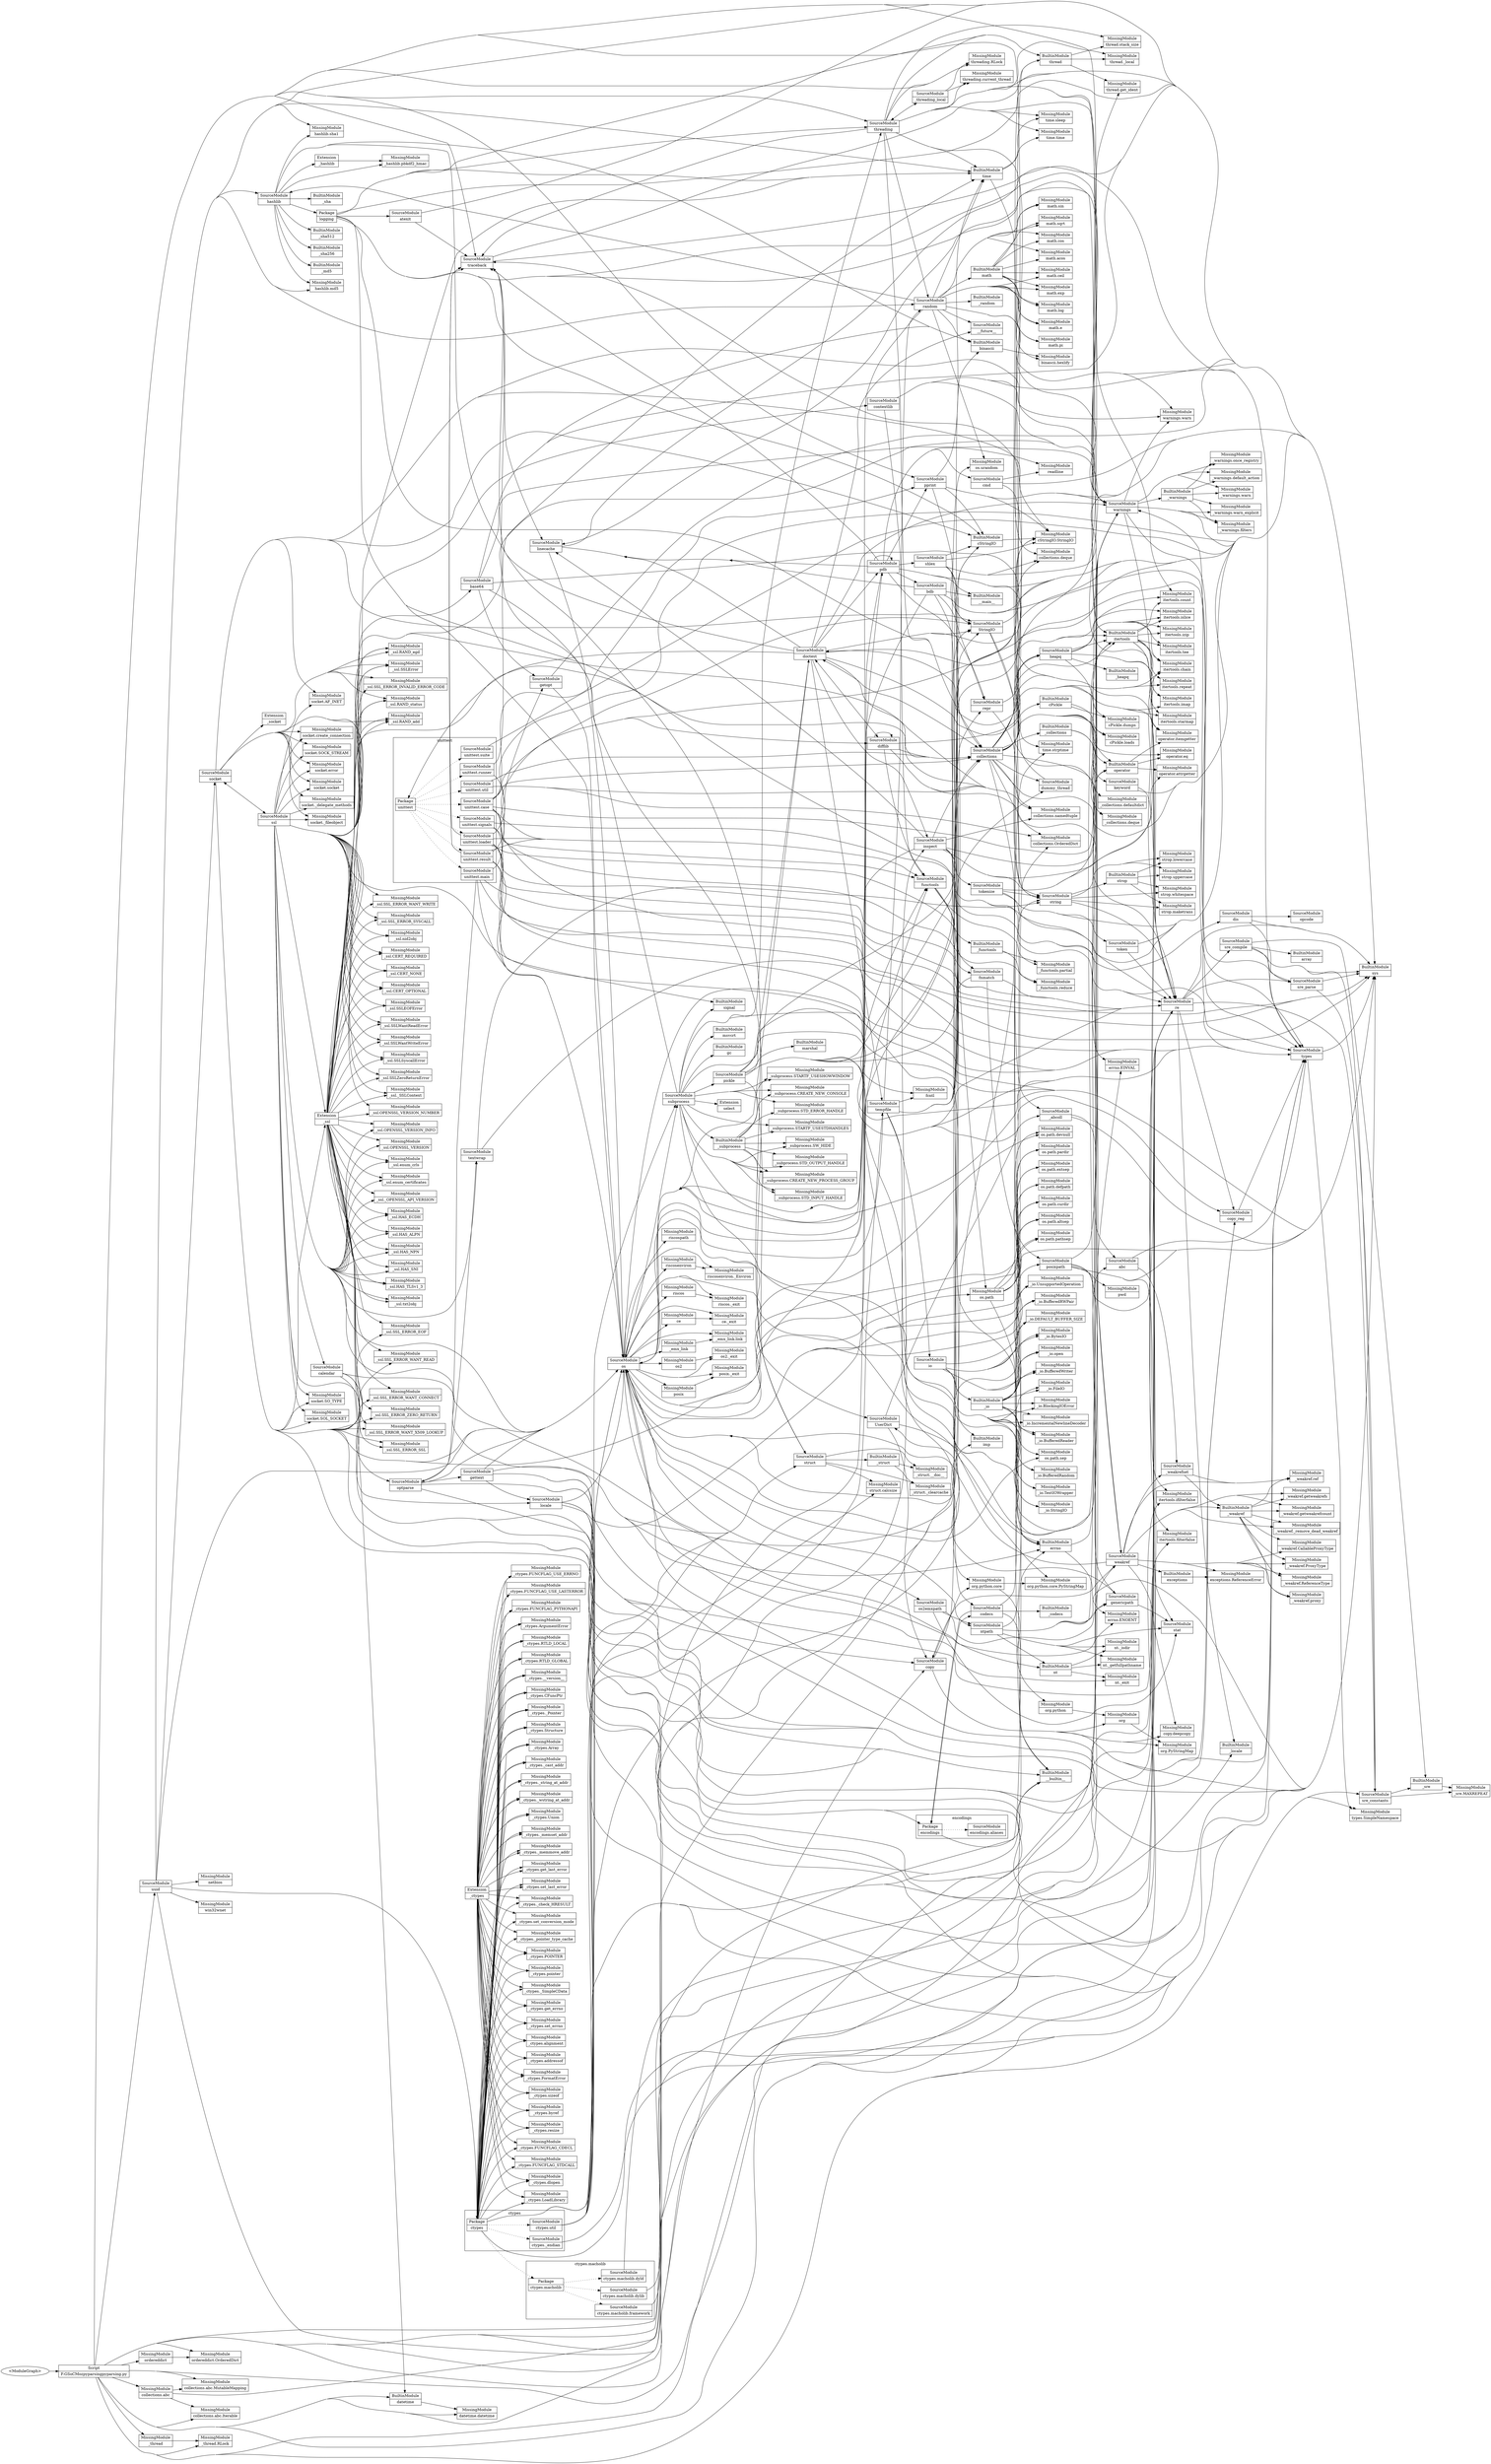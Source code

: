 digraph G {
	rankdir="LR";
	concentrate="true";
	"<ModuleGraph>" [label="<ModuleGraph>"];
	"F:\GSoC\Moz\pyparsing\pyparsing.py" [shape="record",label="<f0> Script| <f1> F:\GSoC\Moz\pyparsing\pyparsing.py"];
	"uuid" [shape="record",label="<f0> SourceModule| <f1> uuid"];
	"hashlib.sha1" [shape="record",label="<f0> MissingModule| <f1> hashlib.sha1"];
	"hashlib.md5" [shape="record",label="<f0> MissingModule| <f1> hashlib.md5"];
	"hashlib" [shape="record",label="<f0> SourceModule| <f1> hashlib"];
	"struct" [shape="record",label="<f0> SourceModule| <f1> struct"];
	"struct.calcsize" [shape="record",label="<f0> MissingModule| <f1> struct.calcsize"];
	"_struct.__doc__" [shape="record",label="<f0> MissingModule| <f1> _struct.__doc__"];
	"_struct._clearcache" [shape="record",label="<f0> MissingModule| <f1> _struct._clearcache"];
	"_struct" [shape="record",label="<f0> BuiltinModule| <f1> _struct"];
	"binascii" [shape="record",label="<f0> BuiltinModule| <f1> binascii"];
	"binascii.hexlify" [shape="record",label="<f0> MissingModule| <f1> binascii.hexlify"];
	"_hashlib.pbkdf2_hmac" [shape="record",label="<f0> MissingModule| <f1> _hashlib.pbkdf2_hmac"];
	"logging" [shape="record",label="<f0> Package| <f1> logging"];
	"atexit" [shape="record",label="<f0> SourceModule| <f1> atexit"];
	"thread" [shape="record",label="<f0> BuiltinModule| <f1> thread"];
	"thread._local" [shape="record",label="<f0> MissingModule| <f1> thread._local"];
	"thread.stack_size" [shape="record",label="<f0> MissingModule| <f1> thread.stack_size"];
	"thread.get_ident" [shape="record",label="<f0> MissingModule| <f1> thread.get_ident"];
	"codecs" [shape="record",label="<f0> SourceModule| <f1> codecs"];
	"encodings" [shape="record",label="<f0> Package| <f1> encodings"];
	"encodings.aliases" [shape="record",label="<f0> SourceModule| <f1> encodings.aliases"];
	"_codecs" [shape="record",label="<f0> BuiltinModule| <f1> _codecs"];
	"cStringIO" [shape="record",label="<f0> BuiltinModule| <f1> cStringIO"];
	"cStringIO.StringIO" [shape="record",label="<f0> MissingModule| <f1> cStringIO.StringIO"];
	"_hashlib" [shape="record",label="<f0> Extension| <f1> _hashlib"];
	"_sha512" [shape="record",label="<f0> BuiltinModule| <f1> _sha512"];
	"_sha256" [shape="record",label="<f0> BuiltinModule| <f1> _sha256"];
	"_md5" [shape="record",label="<f0> BuiltinModule| <f1> _md5"];
	"_sha" [shape="record",label="<f0> BuiltinModule| <f1> _sha"];
	"time" [shape="record",label="<f0> BuiltinModule| <f1> time"];
	"time.strptime" [shape="record",label="<f0> MissingModule| <f1> time.strptime"];
	"time.time" [shape="record",label="<f0> MissingModule| <f1> time.time"];
	"time.sleep" [shape="record",label="<f0> MissingModule| <f1> time.sleep"];
	"random" [shape="record",label="<f0> SourceModule| <f1> random"];
	"_random" [shape="record",label="<f0> BuiltinModule| <f1> _random"];
	"os.urandom" [shape="record",label="<f0> MissingModule| <f1> os.urandom"];
	"math.sin" [shape="record",label="<f0> MissingModule| <f1> math.sin"];
	"math.sqrt" [shape="record",label="<f0> MissingModule| <f1> math.sqrt"];
	"math.cos" [shape="record",label="<f0> MissingModule| <f1> math.cos"];
	"math.acos" [shape="record",label="<f0> MissingModule| <f1> math.acos"];
	"math.ceil" [shape="record",label="<f0> MissingModule| <f1> math.ceil"];
	"math.exp" [shape="record",label="<f0> MissingModule| <f1> math.exp"];
	"math.log" [shape="record",label="<f0> MissingModule| <f1> math.log"];
	"math.e" [shape="record",label="<f0> MissingModule| <f1> math.e"];
	"math.pi" [shape="record",label="<f0> MissingModule| <f1> math.pi"];
	"math" [shape="record",label="<f0> BuiltinModule| <f1> math"];
	"warnings.warn" [shape="record",label="<f0> MissingModule| <f1> warnings.warn"];
	"__future__" [shape="record",label="<f0> SourceModule| <f1> __future__"];
	"ctypes.util" [shape="record",label="<f0> SourceModule| <f1> ctypes.util"];
	"errno" [shape="record",label="<f0> BuiltinModule| <f1> errno"];
	"errno.ENOENT" [shape="record",label="<f0> MissingModule| <f1> errno.ENOENT"];
	"errno.EINVAL" [shape="record",label="<f0> MissingModule| <f1> errno.EINVAL"];
	"tempfile" [shape="record",label="<f0> SourceModule| <f1> tempfile"];
	"dummy_thread" [shape="record",label="<f0> SourceModule| <f1> dummy_thread"];
	"fcntl" [shape="record",label="<f0> MissingModule| <f1> fcntl"];
	"StringIO" [shape="record",label="<f0> SourceModule| <f1> StringIO"];
	"io" [shape="record",label="<f0> SourceModule| <f1> io"];
	"_io.DEFAULT_BUFFER_SIZE" [shape="record",label="<f0> MissingModule| <f1> _io.DEFAULT_BUFFER_SIZE"];
	"_io.BytesIO" [shape="record",label="<f0> MissingModule| <f1> _io.BytesIO"];
	"_io.open" [shape="record",label="<f0> MissingModule| <f1> _io.open"];
	"_io.BufferedWriter" [shape="record",label="<f0> MissingModule| <f1> _io.BufferedWriter"];
	"_io.FileIO" [shape="record",label="<f0> MissingModule| <f1> _io.FileIO"];
	"_io.BlockingIOError" [shape="record",label="<f0> MissingModule| <f1> _io.BlockingIOError"];
	"_io.IncrementalNewlineDecoder" [shape="record",label="<f0> MissingModule| <f1> _io.IncrementalNewlineDecoder"];
	"_io.BufferedReader" [shape="record",label="<f0> MissingModule| <f1> _io.BufferedReader"];
	"_io.BufferedRandom" [shape="record",label="<f0> MissingModule| <f1> _io.BufferedRandom"];
	"_io.StringIO" [shape="record",label="<f0> MissingModule| <f1> _io.StringIO"];
	"_io.BufferedRWPair" [shape="record",label="<f0> MissingModule| <f1> _io.BufferedRWPair"];
	"_io.TextIOWrapper" [shape="record",label="<f0> MissingModule| <f1> _io.TextIOWrapper"];
	"_io.UnsupportedOperation" [shape="record",label="<f0> MissingModule| <f1> _io.UnsupportedOperation"];
	"abc" [shape="record",label="<f0> SourceModule| <f1> abc"];
	"_weakrefset" [shape="record",label="<f0> SourceModule| <f1> _weakrefset"];
	"_weakref.ref" [shape="record",label="<f0> MissingModule| <f1> _weakref.ref"];
	"_weakref" [shape="record",label="<f0> BuiltinModule| <f1> _weakref"];
	"_weakref.ReferenceType" [shape="record",label="<f0> MissingModule| <f1> _weakref.ReferenceType"];
	"_weakref.proxy" [shape="record",label="<f0> MissingModule| <f1> _weakref.proxy"];
	"_weakref.getweakrefs" [shape="record",label="<f0> MissingModule| <f1> _weakref.getweakrefs"];
	"_weakref.getweakrefcount" [shape="record",label="<f0> MissingModule| <f1> _weakref.getweakrefcount"];
	"_weakref._remove_dead_weakref" [shape="record",label="<f0> MissingModule| <f1> _weakref._remove_dead_weakref"];
	"_weakref.CallableProxyType" [shape="record",label="<f0> MissingModule| <f1> _weakref.CallableProxyType"];
	"_weakref.ProxyType" [shape="record",label="<f0> MissingModule| <f1> _weakref.ProxyType"];
	"_io" [shape="record",label="<f0> BuiltinModule| <f1> _io"];
	"ctypes.macholib.dyld" [shape="record",label="<f0> SourceModule| <f1> ctypes.macholib.dyld"];
	"ctypes.macholib" [shape="record",label="<f0> Package| <f1> ctypes.macholib"];
	"ctypes.macholib.dylib" [shape="record",label="<f0> SourceModule| <f1> ctypes.macholib.dylib"];
	"ctypes.macholib.framework" [shape="record",label="<f0> SourceModule| <f1> ctypes.macholib.framework"];
	"imp" [shape="record",label="<f0> BuiltinModule| <f1> imp"];
	"subprocess" [shape="record",label="<f0> SourceModule| <f1> subprocess"];
	"_subprocess.STD_OUTPUT_HANDLE" [shape="record",label="<f0> MissingModule| <f1> _subprocess.STD_OUTPUT_HANDLE"];
	"_subprocess.CREATE_NEW_PROCESS_GROUP" [shape="record",label="<f0> MissingModule| <f1> _subprocess.CREATE_NEW_PROCESS_GROUP"];
	"_subprocess.STD_INPUT_HANDLE" [shape="record",label="<f0> MissingModule| <f1> _subprocess.STD_INPUT_HANDLE"];
	"_subprocess.STARTF_USESHOWWINDOW" [shape="record",label="<f0> MissingModule| <f1> _subprocess.STARTF_USESHOWWINDOW"];
	"_subprocess.CREATE_NEW_CONSOLE" [shape="record",label="<f0> MissingModule| <f1> _subprocess.CREATE_NEW_CONSOLE"];
	"_subprocess.STD_ERROR_HANDLE" [shape="record",label="<f0> MissingModule| <f1> _subprocess.STD_ERROR_HANDLE"];
	"_subprocess.STARTF_USESTDHANDLES" [shape="record",label="<f0> MissingModule| <f1> _subprocess.STARTF_USESTDHANDLES"];
	"_subprocess.SW_HIDE" [shape="record",label="<f0> MissingModule| <f1> _subprocess.SW_HIDE"];
	"pickle" [shape="record",label="<f0> SourceModule| <f1> pickle"];
	"doctest" [shape="record",label="<f0> SourceModule| <f1> doctest"];
	"collections.namedtuple" [shape="record",label="<f0> MissingModule| <f1> collections.namedtuple"];
	"difflib" [shape="record",label="<f0> SourceModule| <f1> difflib"];
	"functools" [shape="record",label="<f0> SourceModule| <f1> functools"];
	"_functools.partial" [shape="record",label="<f0> MissingModule| <f1> _functools.partial"];
	"_functools.reduce" [shape="record",label="<f0> MissingModule| <f1> _functools.reduce"];
	"_functools" [shape="record",label="<f0> BuiltinModule| <f1> _functools"];
	"heapq" [shape="record",label="<f0> SourceModule| <f1> heapq"];
	"_heapq" [shape="record",label="<f0> BuiltinModule| <f1> _heapq"];
	"operator.itemgetter" [shape="record",label="<f0> MissingModule| <f1> operator.itemgetter"];
	"operator" [shape="record",label="<f0> BuiltinModule| <f1> operator"];
	"operator.attrgetter" [shape="record",label="<f0> MissingModule| <f1> operator.attrgetter"];
	"operator.eq" [shape="record",label="<f0> MissingModule| <f1> operator.eq"];
	"itertools.imap" [shape="record",label="<f0> MissingModule| <f1> itertools.imap"];
	"itertools.islice" [shape="record",label="<f0> MissingModule| <f1> itertools.islice"];
	"itertools.tee" [shape="record",label="<f0> MissingModule| <f1> itertools.tee"];
	"itertools.izip" [shape="record",label="<f0> MissingModule| <f1> itertools.izip"];
	"itertools.chain" [shape="record",label="<f0> MissingModule| <f1> itertools.chain"];
	"itertools.count" [shape="record",label="<f0> MissingModule| <f1> itertools.count"];
	"unittest" [shape="record",label="<f0> Package| <f1> unittest"];
	"unittest.signals" [shape="record",label="<f0> SourceModule| <f1> unittest.signals"];
	"unittest.main" [shape="record",label="<f0> SourceModule| <f1> unittest.main"];
	"optparse" [shape="record",label="<f0> SourceModule| <f1> optparse"];
	"gettext" [shape="record",label="<f0> SourceModule| <f1> gettext"];
	"locale" [shape="record",label="<f0> SourceModule| <f1> locale"];
	"_locale" [shape="record",label="<f0> BuiltinModule| <f1> _locale"];
	"textwrap" [shape="record",label="<f0> SourceModule| <f1> textwrap"];
	"getopt" [shape="record",label="<f0> SourceModule| <f1> getopt"];
	"unittest.runner" [shape="record",label="<f0> SourceModule| <f1> unittest.runner"];
	"unittest.loader" [shape="record",label="<f0> SourceModule| <f1> unittest.loader"];
	"fnmatch" [shape="record",label="<f0> SourceModule| <f1> fnmatch"];
	"posixpath" [shape="record",label="<f0> SourceModule| <f1> posixpath"];
	"pwd" [shape="record",label="<f0> MissingModule| <f1> pwd"];
	"genericpath" [shape="record",label="<f0> SourceModule| <f1> genericpath"];
	"stat" [shape="record",label="<f0> SourceModule| <f1> stat"];
	"unittest.suite" [shape="record",label="<f0> SourceModule| <f1> unittest.suite"];
	"unittest.case" [shape="record",label="<f0> SourceModule| <f1> unittest.case"];
	"unittest.result" [shape="record",label="<f0> SourceModule| <f1> unittest.result"];
	"unittest.util" [shape="record",label="<f0> SourceModule| <f1> unittest.util"];
	"linecache" [shape="record",label="<f0> SourceModule| <f1> linecache"];
	"org.python.core.PyStringMap" [shape="record",label="<f0> MissingModule| <f1> org.python.core.PyStringMap"];
	"org.python.core" [shape="record",label="<f0> MissingModule| <f1> org.python.core"];
	"org.python" [shape="record",label="<f0> MissingModule| <f1> org.python"];
	"org" [shape="record",label="<f0> MissingModule| <f1> org"];
	"org.PyStringMap" [shape="record",label="<f0> MissingModule| <f1> org.PyStringMap"];
	"marshal" [shape="record",label="<f0> BuiltinModule| <f1> marshal"];
	"copy_reg" [shape="record",label="<f0> SourceModule| <f1> copy_reg"];
	"select" [shape="record",label="<f0> Extension| <f1> select"];
	"_subprocess" [shape="record",label="<f0> BuiltinModule| <f1> _subprocess"];
	"msvcrt" [shape="record",label="<f0> BuiltinModule| <f1> msvcrt"];
	"signal" [shape="record",label="<f0> BuiltinModule| <f1> signal"];
	"gc" [shape="record",label="<f0> BuiltinModule| <f1> gc"];
	"netbios" [shape="record",label="<f0> MissingModule| <f1> netbios"];
	"win32wnet" [shape="record",label="<f0> MissingModule| <f1> win32wnet"];
	"ctypes" [shape="record",label="<f0> Package| <f1> ctypes"];
	"ctypes._endian" [shape="record",label="<f0> SourceModule| <f1> ctypes._endian"];
	"_ctypes._wstring_at_addr" [shape="record",label="<f0> MissingModule| <f1> _ctypes._wstring_at_addr"];
	"_ctypes._string_at_addr" [shape="record",label="<f0> MissingModule| <f1> _ctypes._string_at_addr"];
	"_ctypes._cast_addr" [shape="record",label="<f0> MissingModule| <f1> _ctypes._cast_addr"];
	"_ctypes._memset_addr" [shape="record",label="<f0> MissingModule| <f1> _ctypes._memset_addr"];
	"_ctypes._memmove_addr" [shape="record",label="<f0> MissingModule| <f1> _ctypes._memmove_addr"];
	"_ctypes.get_last_error" [shape="record",label="<f0> MissingModule| <f1> _ctypes.get_last_error"];
	"_ctypes.set_last_error" [shape="record",label="<f0> MissingModule| <f1> _ctypes.set_last_error"];
	"_ctypes._check_HRESULT" [shape="record",label="<f0> MissingModule| <f1> _ctypes._check_HRESULT"];
	"_ctypes.set_conversion_mode" [shape="record",label="<f0> MissingModule| <f1> _ctypes.set_conversion_mode"];
	"_ctypes._pointer_type_cache" [shape="record",label="<f0> MissingModule| <f1> _ctypes._pointer_type_cache"];
	"_ctypes.POINTER" [shape="record",label="<f0> MissingModule| <f1> _ctypes.POINTER"];
	"_ctypes.pointer" [shape="record",label="<f0> MissingModule| <f1> _ctypes.pointer"];
	"_ctypes._SimpleCData" [shape="record",label="<f0> MissingModule| <f1> _ctypes._SimpleCData"];
	"_ctypes.get_errno" [shape="record",label="<f0> MissingModule| <f1> _ctypes.get_errno"];
	"_ctypes.set_errno" [shape="record",label="<f0> MissingModule| <f1> _ctypes.set_errno"];
	"_ctypes.alignment" [shape="record",label="<f0> MissingModule| <f1> _ctypes.alignment"];
	"_ctypes.addressof" [shape="record",label="<f0> MissingModule| <f1> _ctypes.addressof"];
	"_ctypes.resize" [shape="record",label="<f0> MissingModule| <f1> _ctypes.resize"];
	"_ctypes.byref" [shape="record",label="<f0> MissingModule| <f1> _ctypes.byref"];
	"_ctypes.sizeof" [shape="record",label="<f0> MissingModule| <f1> _ctypes.sizeof"];
	"_ctypes.dlopen" [shape="record",label="<f0> MissingModule| <f1> _ctypes.dlopen"];
	"_ctypes.FUNCFLAG_STDCALL" [shape="record",label="<f0> MissingModule| <f1> _ctypes.FUNCFLAG_STDCALL"];
	"_ctypes.LoadLibrary" [shape="record",label="<f0> MissingModule| <f1> _ctypes.LoadLibrary"];
	"_ctypes.FUNCFLAG_USE_ERRNO" [shape="record",label="<f0> MissingModule| <f1> _ctypes.FUNCFLAG_USE_ERRNO"];
	"_ctypes.FUNCFLAG_USE_LASTERROR" [shape="record",label="<f0> MissingModule| <f1> _ctypes.FUNCFLAG_USE_LASTERROR"];
	"_ctypes.FUNCFLAG_PYTHONAPI" [shape="record",label="<f0> MissingModule| <f1> _ctypes.FUNCFLAG_PYTHONAPI"];
	"_ctypes.FUNCFLAG_CDECL" [shape="record",label="<f0> MissingModule| <f1> _ctypes.FUNCFLAG_CDECL"];
	"_ctypes.FormatError" [shape="record",label="<f0> MissingModule| <f1> _ctypes.FormatError"];
	"_ctypes.ArgumentError" [shape="record",label="<f0> MissingModule| <f1> _ctypes.ArgumentError"];
	"_ctypes.RTLD_LOCAL" [shape="record",label="<f0> MissingModule| <f1> _ctypes.RTLD_LOCAL"];
	"_ctypes.RTLD_GLOBAL" [shape="record",label="<f0> MissingModule| <f1> _ctypes.RTLD_GLOBAL"];
	"_ctypes.__version__" [shape="record",label="<f0> MissingModule| <f1> _ctypes.__version__"];
	"_ctypes.CFuncPtr" [shape="record",label="<f0> MissingModule| <f1> _ctypes.CFuncPtr"];
	"_ctypes._Pointer" [shape="record",label="<f0> MissingModule| <f1> _ctypes._Pointer"];
	"_ctypes.Structure" [shape="record",label="<f0> MissingModule| <f1> _ctypes.Structure"];
	"_ctypes.Array" [shape="record",label="<f0> MissingModule| <f1> _ctypes.Array"];
	"_ctypes.Union" [shape="record",label="<f0> MissingModule| <f1> _ctypes.Union"];
	"_ctypes" [shape="record",label="<f0> Extension| <f1> _ctypes"];
	"socket" [shape="record",label="<f0> SourceModule| <f1> socket"];
	"_ssl.RAND_egd" [shape="record",label="<f0> MissingModule| <f1> _ssl.RAND_egd"];
	"_ssl.SSL_ERROR_EOF" [shape="record",label="<f0> MissingModule| <f1> _ssl.SSL_ERROR_EOF"];
	"_ssl.SSL_ERROR_WANT_READ" [shape="record",label="<f0> MissingModule| <f1> _ssl.SSL_ERROR_WANT_READ"];
	"_ssl.SSL_ERROR_WANT_CONNECT" [shape="record",label="<f0> MissingModule| <f1> _ssl.SSL_ERROR_WANT_CONNECT"];
	"_ssl.SSL_ERROR_ZERO_RETURN" [shape="record",label="<f0> MissingModule| <f1> _ssl.SSL_ERROR_ZERO_RETURN"];
	"_ssl.SSL_ERROR_WANT_X509_LOOKUP" [shape="record",label="<f0> MissingModule| <f1> _ssl.SSL_ERROR_WANT_X509_LOOKUP"];
	"_ssl.SSL_ERROR_SSL" [shape="record",label="<f0> MissingModule| <f1> _ssl.SSL_ERROR_SSL"];
	"_ssl.RAND_status" [shape="record",label="<f0> MissingModule| <f1> _ssl.RAND_status"];
	"_ssl.SSL_ERROR_INVALID_ERROR_CODE" [shape="record",label="<f0> MissingModule| <f1> _ssl.SSL_ERROR_INVALID_ERROR_CODE"];
	"_ssl.SSL_ERROR_WANT_WRITE" [shape="record",label="<f0> MissingModule| <f1> _ssl.SSL_ERROR_WANT_WRITE"];
	"_ssl.RAND_add" [shape="record",label="<f0> MissingModule| <f1> _ssl.RAND_add"];
	"_ssl.SSL_ERROR_SYSCALL" [shape="record",label="<f0> MissingModule| <f1> _ssl.SSL_ERROR_SYSCALL"];
	"_ssl.SSLError" [shape="record",label="<f0> MissingModule| <f1> _ssl.SSLError"];
	"ssl" [shape="record",label="<f0> SourceModule| <f1> ssl"];
	"calendar" [shape="record",label="<f0> SourceModule| <f1> calendar"];
	"base64" [shape="record",label="<f0> SourceModule| <f1> base64"];
	"_ssl.enum_crls" [shape="record",label="<f0> MissingModule| <f1> _ssl.enum_crls"];
	"_ssl.enum_certificates" [shape="record",label="<f0> MissingModule| <f1> _ssl.enum_certificates"];
	"_ssl._OPENSSL_API_VERSION" [shape="record",label="<f0> MissingModule| <f1> _ssl._OPENSSL_API_VERSION"];
	"_ssl.HAS_ECDH" [shape="record",label="<f0> MissingModule| <f1> _ssl.HAS_ECDH"];
	"_ssl.HAS_ALPN" [shape="record",label="<f0> MissingModule| <f1> _ssl.HAS_ALPN"];
	"_ssl.HAS_NPN" [shape="record",label="<f0> MissingModule| <f1> _ssl.HAS_NPN"];
	"_ssl.HAS_SNI" [shape="record",label="<f0> MissingModule| <f1> _ssl.HAS_SNI"];
	"_ssl.HAS_TLSv1_3" [shape="record",label="<f0> MissingModule| <f1> _ssl.HAS_TLSv1_3"];
	"_ssl.txt2obj" [shape="record",label="<f0> MissingModule| <f1> _ssl.txt2obj"];
	"_ssl.nid2obj" [shape="record",label="<f0> MissingModule| <f1> _ssl.nid2obj"];
	"_ssl.CERT_REQUIRED" [shape="record",label="<f0> MissingModule| <f1> _ssl.CERT_REQUIRED"];
	"_ssl.CERT_NONE" [shape="record",label="<f0> MissingModule| <f1> _ssl.CERT_NONE"];
	"_ssl.CERT_OPTIONAL" [shape="record",label="<f0> MissingModule| <f1> _ssl.CERT_OPTIONAL"];
	"_ssl.SSLEOFError" [shape="record",label="<f0> MissingModule| <f1> _ssl.SSLEOFError"];
	"_ssl.SSLWantReadError" [shape="record",label="<f0> MissingModule| <f1> _ssl.SSLWantReadError"];
	"_ssl.SSLWantWriteError" [shape="record",label="<f0> MissingModule| <f1> _ssl.SSLWantWriteError"];
	"_ssl.SSLSyscallError" [shape="record",label="<f0> MissingModule| <f1> _ssl.SSLSyscallError"];
	"_ssl.SSLZeroReturnError" [shape="record",label="<f0> MissingModule| <f1> _ssl.SSLZeroReturnError"];
	"_ssl._SSLContext" [shape="record",label="<f0> MissingModule| <f1> _ssl._SSLContext"];
	"_ssl.OPENSSL_VERSION_NUMBER" [shape="record",label="<f0> MissingModule| <f1> _ssl.OPENSSL_VERSION_NUMBER"];
	"_ssl.OPENSSL_VERSION_INFO" [shape="record",label="<f0> MissingModule| <f1> _ssl.OPENSSL_VERSION_INFO"];
	"_ssl.OPENSSL_VERSION" [shape="record",label="<f0> MissingModule| <f1> _ssl.OPENSSL_VERSION"];
	"contextlib" [shape="record",label="<f0> SourceModule| <f1> contextlib"];
	"socket.SO_TYPE" [shape="record",label="<f0> MissingModule| <f1> socket.SO_TYPE"];
	"socket.SOL_SOCKET" [shape="record",label="<f0> MissingModule| <f1> socket.SOL_SOCKET"];
	"socket.AF_INET" [shape="record",label="<f0> MissingModule| <f1> socket.AF_INET"];
	"socket.create_connection" [shape="record",label="<f0> MissingModule| <f1> socket.create_connection"];
	"socket.SOCK_STREAM" [shape="record",label="<f0> MissingModule| <f1> socket.SOCK_STREAM"];
	"socket.error" [shape="record",label="<f0> MissingModule| <f1> socket.error"];
	"socket.socket" [shape="record",label="<f0> MissingModule| <f1> socket.socket"];
	"socket._delegate_methods" [shape="record",label="<f0> MissingModule| <f1> socket._delegate_methods"];
	"socket._fileobject" [shape="record",label="<f0> MissingModule| <f1> socket._fileobject"];
	"_ssl" [shape="record",label="<f0> Extension| <f1> _ssl"];
	"_socket" [shape="record",label="<f0> Extension| <f1> _socket"];
	"os" [shape="record",label="<f0> SourceModule| <f1> os"];
	"riscosenviron._Environ" [shape="record",label="<f0> MissingModule| <f1> riscosenviron._Environ"];
	"riscosenviron" [shape="record",label="<f0> MissingModule| <f1> riscosenviron"];
	"UserDict" [shape="record",label="<f0> SourceModule| <f1> UserDict"];
	"_abcoll" [shape="record",label="<f0> SourceModule| <f1> _abcoll"];
	"os.path.extsep" [shape="record",label="<f0> MissingModule| <f1> os.path.extsep"];
	"os.path.defpath" [shape="record",label="<f0> MissingModule| <f1> os.path.defpath"];
	"os.path.curdir" [shape="record",label="<f0> MissingModule| <f1> os.path.curdir"];
	"os.path.altsep" [shape="record",label="<f0> MissingModule| <f1> os.path.altsep"];
	"os.path.pathsep" [shape="record",label="<f0> MissingModule| <f1> os.path.pathsep"];
	"os.path.sep" [shape="record",label="<f0> MissingModule| <f1> os.path.sep"];
	"os.path.devnull" [shape="record",label="<f0> MissingModule| <f1> os.path.devnull"];
	"os.path.pardir" [shape="record",label="<f0> MissingModule| <f1> os.path.pardir"];
	"os.path" [shape="record",label="<f0> MissingModule| <f1> os.path"];
	"riscospath" [shape="record",label="<f0> MissingModule| <f1> riscospath"];
	"riscos._exit" [shape="record",label="<f0> MissingModule| <f1> riscos._exit"];
	"riscos" [shape="record",label="<f0> MissingModule| <f1> riscos"];
	"ce._exit" [shape="record",label="<f0> MissingModule| <f1> ce._exit"];
	"ce" [shape="record",label="<f0> MissingModule| <f1> ce"];
	"_emx_link.link" [shape="record",label="<f0> MissingModule| <f1> _emx_link.link"];
	"_emx_link" [shape="record",label="<f0> MissingModule| <f1> _emx_link"];
	"os2emxpath" [shape="record",label="<f0> SourceModule| <f1> os2emxpath"];
	"os2._exit" [shape="record",label="<f0> MissingModule| <f1> os2._exit"];
	"os2" [shape="record",label="<f0> MissingModule| <f1> os2"];
	"ntpath" [shape="record",label="<f0> SourceModule| <f1> ntpath"];
	"nt._isdir" [shape="record",label="<f0> MissingModule| <f1> nt._isdir"];
	"nt._getfullpathname" [shape="record",label="<f0> MissingModule| <f1> nt._getfullpathname"];
	"nt._exit" [shape="record",label="<f0> MissingModule| <f1> nt._exit"];
	"nt" [shape="record",label="<f0> BuiltinModule| <f1> nt"];
	"posix._exit" [shape="record",label="<f0> MissingModule| <f1> posix._exit"];
	"posix" [shape="record",label="<f0> MissingModule| <f1> posix"];
	"pdb" [shape="record",label="<f0> SourceModule| <f1> pdb"];
	"__main__" [shape="record",label="<f0> BuiltinModule| <f1> __main__"];
	"shlex" [shape="record",label="<f0> SourceModule| <f1> shlex"];
	"collections.deque" [shape="record",label="<f0> MissingModule| <f1> collections.deque"];
	"readline" [shape="record",label="<f0> MissingModule| <f1> readline"];
	"repr" [shape="record",label="<f0> SourceModule| <f1> repr"];
	"bdb" [shape="record",label="<f0> SourceModule| <f1> bdb"];
	"cmd" [shape="record",label="<f0> SourceModule| <f1> cmd"];
	"inspect" [shape="record",label="<f0> SourceModule| <f1> inspect"];
	"tokenize" [shape="record",label="<f0> SourceModule| <f1> tokenize"];
	"token" [shape="record",label="<f0> SourceModule| <f1> token"];
	"dis" [shape="record",label="<f0> SourceModule| <f1> dis"];
	"opcode" [shape="record",label="<f0> SourceModule| <f1> opcode"];
	"__builtin__" [shape="record",label="<f0> BuiltinModule| <f1> __builtin__"];
	"types.SimpleNamespace" [shape="record",label="<f0> MissingModule| <f1> types.SimpleNamespace"];
	"ordereddict.OrderedDict" [shape="record",label="<f0> MissingModule| <f1> ordereddict.OrderedDict"];
	"ordereddict" [shape="record",label="<f0> MissingModule| <f1> ordereddict"];
	"collections.OrderedDict" [shape="record",label="<f0> MissingModule| <f1> collections.OrderedDict"];
	"collections.abc.MutableMapping" [shape="record",label="<f0> MissingModule| <f1> collections.abc.MutableMapping"];
	"collections.abc.Iterable" [shape="record",label="<f0> MissingModule| <f1> collections.abc.Iterable"];
	"collections.abc" [shape="record",label="<f0> MissingModule| <f1> collections.abc"];
	"threading.RLock" [shape="record",label="<f0> MissingModule| <f1> threading.RLock"];
	"threading" [shape="record",label="<f0> SourceModule| <f1> threading"];
	"_threading_local" [shape="record",label="<f0> SourceModule| <f1> _threading_local"];
	"threading.current_thread" [shape="record",label="<f0> MissingModule| <f1> threading.current_thread"];
	"_thread.RLock" [shape="record",label="<f0> MissingModule| <f1> _thread.RLock"];
	"_thread" [shape="record",label="<f0> MissingModule| <f1> _thread"];
	"itertools.ifilterfalse" [shape="record",label="<f0> MissingModule| <f1> itertools.ifilterfalse"];
	"itertools.filterfalse" [shape="record",label="<f0> MissingModule| <f1> itertools.filterfalse"];
	"itertools" [shape="record",label="<f0> BuiltinModule| <f1> itertools"];
	"itertools.starmap" [shape="record",label="<f0> MissingModule| <f1> itertools.starmap"];
	"itertools.repeat" [shape="record",label="<f0> MissingModule| <f1> itertools.repeat"];
	"datetime.datetime" [shape="record",label="<f0> MissingModule| <f1> datetime.datetime"];
	"datetime" [shape="record",label="<f0> BuiltinModule| <f1> datetime"];
	"types" [shape="record",label="<f0> SourceModule| <f1> types"];
	"traceback" [shape="record",label="<f0> SourceModule| <f1> traceback"];
	"pprint" [shape="record",label="<f0> SourceModule| <f1> pprint"];
	"collections" [shape="record",label="<f0> SourceModule| <f1> collections"];
	"cPickle.loads" [shape="record",label="<f0> MissingModule| <f1> cPickle.loads"];
	"cPickle.dumps" [shape="record",label="<f0> MissingModule| <f1> cPickle.dumps"];
	"cPickle" [shape="record",label="<f0> BuiltinModule| <f1> cPickle"];
	"keyword" [shape="record",label="<f0> SourceModule| <f1> keyword"];
	"_collections.deque" [shape="record",label="<f0> MissingModule| <f1> _collections.deque"];
	"_collections.defaultdict" [shape="record",label="<f0> MissingModule| <f1> _collections.defaultdict"];
	"_collections" [shape="record",label="<f0> BuiltinModule| <f1> _collections"];
	"sre_constants" [shape="record",label="<f0> SourceModule| <f1> sre_constants"];
	"_sre.MAXREPEAT" [shape="record",label="<f0> MissingModule| <f1> _sre.MAXREPEAT"];
	"_sre" [shape="record",label="<f0> BuiltinModule| <f1> _sre"];
	"re" [shape="record",label="<f0> SourceModule| <f1> re"];
	"sre_parse" [shape="record",label="<f0> SourceModule| <f1> sre_parse"];
	"sre_compile" [shape="record",label="<f0> SourceModule| <f1> sre_compile"];
	"array" [shape="record",label="<f0> BuiltinModule| <f1> array"];
	"warnings" [shape="record",label="<f0> SourceModule| <f1> warnings"];
	"_warnings.warn_explicit" [shape="record",label="<f0> MissingModule| <f1> _warnings.warn_explicit"];
	"_warnings.filters" [shape="record",label="<f0> MissingModule| <f1> _warnings.filters"];
	"_warnings.once_registry" [shape="record",label="<f0> MissingModule| <f1> _warnings.once_registry"];
	"_warnings.default_action" [shape="record",label="<f0> MissingModule| <f1> _warnings.default_action"];
	"_warnings.warn" [shape="record",label="<f0> MissingModule| <f1> _warnings.warn"];
	"_warnings" [shape="record",label="<f0> BuiltinModule| <f1> _warnings"];
	"sys" [shape="record",label="<f0> BuiltinModule| <f1> sys"];
	"copy" [shape="record",label="<f0> SourceModule| <f1> copy"];
	"copy.deepcopy" [shape="record",label="<f0> MissingModule| <f1> copy.deepcopy"];
	"weakref" [shape="record",label="<f0> SourceModule| <f1> weakref"];
	"exceptions.ReferenceError" [shape="record",label="<f0> MissingModule| <f1> exceptions.ReferenceError"];
	"exceptions" [shape="record",label="<f0> BuiltinModule| <f1> exceptions"];
	"string" [shape="record",label="<f0> SourceModule| <f1> string"];
	"strop.whitespace" [shape="record",label="<f0> MissingModule| <f1> strop.whitespace"];
	"strop.maketrans" [shape="record",label="<f0> MissingModule| <f1> strop.maketrans"];
	"strop.lowercase" [shape="record",label="<f0> MissingModule| <f1> strop.lowercase"];
	"strop.uppercase" [shape="record",label="<f0> MissingModule| <f1> strop.uppercase"];
	"strop" [shape="record",label="<f0> BuiltinModule| <f1> strop"];
	subgraph "cluster_logging" {
		label="logging";
	}
	subgraph "cluster_unittest" {
		label="unittest";
		"unittest" -> "unittest.util" [style="dotted"];
		"unittest" -> "unittest.result" [style="dotted"];
		"unittest" -> "unittest.case" [style="dotted"];
		"unittest" -> "unittest.suite" [style="dotted"];
		"unittest" -> "unittest.loader" [style="dotted"];
		"unittest" -> "unittest.runner" [style="dotted"];
		"unittest" -> "unittest.main" [style="dotted"];
		"unittest" -> "unittest.signals" [style="dotted"];
	}
	subgraph "cluster_ctypes.macholib" {
		label="ctypes.macholib";
		"ctypes.macholib" -> "ctypes.macholib.dyld" [style="dotted"];
		"ctypes.macholib" -> "ctypes.macholib.framework" [style="dotted"];
		"ctypes.macholib" -> "ctypes.macholib.dylib" [style="dotted"];
	}
	subgraph "cluster_ctypes" {
		label="ctypes";
		"ctypes" -> "ctypes._endian" [style="dotted"];
		"ctypes" -> "ctypes.util" [style="dotted"];
		"ctypes" -> "ctypes.macholib" [style="dotted"];
	}
	subgraph "cluster_encodings" {
		label="encodings";
		"encodings" -> "encodings.aliases" [style="dotted"];
	}
	"<ModuleGraph>" -> "F:\GSoC\Moz\pyparsing\pyparsing.py" [];
	"F:\GSoC\Moz\pyparsing\pyparsing.py" -> "string" [];
	"F:\GSoC\Moz\pyparsing\pyparsing.py" -> "weakref" [];
	"F:\GSoC\Moz\pyparsing\pyparsing.py" -> "copy" [];
	"F:\GSoC\Moz\pyparsing\pyparsing.py" -> "sys" [];
	"F:\GSoC\Moz\pyparsing\pyparsing.py" -> "warnings" [];
	"F:\GSoC\Moz\pyparsing\pyparsing.py" -> "re" [];
	"F:\GSoC\Moz\pyparsing\pyparsing.py" -> "sre_constants" [];
	"F:\GSoC\Moz\pyparsing\pyparsing.py" -> "collections" [];
	"F:\GSoC\Moz\pyparsing\pyparsing.py" -> "pprint" [];
	"F:\GSoC\Moz\pyparsing\pyparsing.py" -> "traceback" [];
	"F:\GSoC\Moz\pyparsing\pyparsing.py" -> "types" [];
	"F:\GSoC\Moz\pyparsing\pyparsing.py" -> "datetime" [];
	"F:\GSoC\Moz\pyparsing\pyparsing.py" -> "datetime.datetime" [];
	"F:\GSoC\Moz\pyparsing\pyparsing.py" -> "itertools" [];
	"F:\GSoC\Moz\pyparsing\pyparsing.py" -> "itertools.filterfalse" [];
	"F:\GSoC\Moz\pyparsing\pyparsing.py" -> "itertools.ifilterfalse" [];
	"F:\GSoC\Moz\pyparsing\pyparsing.py" -> "_thread" [];
	"F:\GSoC\Moz\pyparsing\pyparsing.py" -> "_thread.RLock" [];
	"F:\GSoC\Moz\pyparsing\pyparsing.py" -> "threading" [];
	"F:\GSoC\Moz\pyparsing\pyparsing.py" -> "threading.RLock" [];
	"F:\GSoC\Moz\pyparsing\pyparsing.py" -> "collections.abc" [];
	"F:\GSoC\Moz\pyparsing\pyparsing.py" -> "collections.abc.Iterable" [];
	"F:\GSoC\Moz\pyparsing\pyparsing.py" -> "collections.abc.MutableMapping" [];
	"F:\GSoC\Moz\pyparsing\pyparsing.py" -> "collections.OrderedDict" [];
	"F:\GSoC\Moz\pyparsing\pyparsing.py" -> "ordereddict" [];
	"F:\GSoC\Moz\pyparsing\pyparsing.py" -> "ordereddict.OrderedDict" [];
	"F:\GSoC\Moz\pyparsing\pyparsing.py" -> "types.SimpleNamespace" [];
	"F:\GSoC\Moz\pyparsing\pyparsing.py" -> "__builtin__" [];
	"F:\GSoC\Moz\pyparsing\pyparsing.py" -> "inspect" [];
	"F:\GSoC\Moz\pyparsing\pyparsing.py" -> "pdb" [];
	"F:\GSoC\Moz\pyparsing\pyparsing.py" -> "uuid" [];
	"uuid" -> "os" [];
	"uuid" -> "socket" [];
	"uuid" -> "re" [];
	"uuid" -> "ctypes" [];
	"uuid" -> "win32wnet" [];
	"uuid" -> "netbios" [];
	"uuid" -> "sys" [];
	"uuid" -> "random" [];
	"uuid" -> "time" [];
	"uuid" -> "hashlib" [];
	"uuid" -> "hashlib.md5" [];
	"uuid" -> "hashlib.sha1" [];
	"hashlib" -> "_sha" [];
	"hashlib" -> "_md5" [];
	"hashlib" -> "_sha256" [];
	"hashlib" -> "_sha512" [];
	"hashlib" -> "_hashlib" [];
	"hashlib" -> "logging" [];
	"hashlib" -> "_hashlib.pbkdf2_hmac" [];
	"hashlib" -> "binascii" [];
	"hashlib" -> "struct" [];
	"hashlib" -> "hashlib.md5" [];
	"hashlib" -> "hashlib.sha1" [];
	"struct" -> "_struct" [];
	"struct" -> "_struct._clearcache" [];
	"struct" -> "_struct.__doc__" [];
	"struct" -> "struct.calcsize" [];
	"_struct" -> "_struct._clearcache" [];
	"_struct" -> "_struct.__doc__" [];
	"binascii" -> "binascii.hexlify" [];
	"logging" -> "sys" [];
	"logging" -> "os" [];
	"logging" -> "time" [];
	"logging" -> "cStringIO" [];
	"logging" -> "traceback" [];
	"logging" -> "warnings" [];
	"logging" -> "weakref" [];
	"logging" -> "collections" [];
	"logging" -> "codecs" [];
	"logging" -> "thread" [];
	"logging" -> "threading" [];
	"logging" -> "atexit" [];
	"atexit" -> "sys" [];
	"atexit" -> "traceback" [];
	"thread" -> "thread.get_ident" [];
	"thread" -> "thread.stack_size" [];
	"thread" -> "thread._local" [];
	"codecs" -> "__builtin__" [];
	"codecs" -> "sys" [];
	"codecs" -> "_codecs" [];
	"codecs" -> "encodings" [];
	"encodings" -> "codecs" [];
	"encodings" -> "__builtin__" [];
	"cStringIO" -> "cStringIO.StringIO" [];
	"_hashlib" -> "_hashlib.pbkdf2_hmac" [];
	"time" -> "time.sleep" [];
	"time" -> "time.time" [];
	"time" -> "time.strptime" [];
	"random" -> "__future__" [];
	"random" -> "warnings" [];
	"random" -> "warnings.warn" [];
	"random" -> "types" [];
	"random" -> "math" [];
	"random" -> "math.pi" [];
	"random" -> "math.e" [];
	"random" -> "math.log" [];
	"random" -> "math.exp" [];
	"random" -> "math.ceil" [];
	"random" -> "math.acos" [];
	"random" -> "math.cos" [];
	"random" -> "math.sqrt" [];
	"random" -> "math.sin" [];
	"random" -> "os" [];
	"random" -> "os.urandom" [];
	"random" -> "binascii" [];
	"random" -> "binascii.hexlify" [];
	"random" -> "hashlib" [];
	"random" -> "_random" [];
	"random" -> "time" [];
	"math" -> "math.pi" [];
	"math" -> "math.e" [];
	"math" -> "math.log" [];
	"math" -> "math.exp" [];
	"math" -> "math.ceil" [];
	"math" -> "math.acos" [];
	"math" -> "math.cos" [];
	"math" -> "math.sqrt" [];
	"math" -> "math.sin" [];
	"ctypes.util" -> "os" [];
	"ctypes.util" -> "subprocess" [];
	"ctypes.util" -> "sys" [];
	"ctypes.util" -> "imp" [];
	"ctypes.util" -> "re" [];
	"ctypes.util" -> "tempfile" [];
	"ctypes.util" -> "errno" [];
	"ctypes.util" -> "struct" [];
	"errno" -> "errno.EINVAL" [];
	"errno" -> "errno.ENOENT" [];
	"tempfile" -> "io" [];
	"tempfile" -> "os" [];
	"tempfile" -> "errno" [];
	"tempfile" -> "random" [];
	"tempfile" -> "cStringIO" [];
	"tempfile" -> "cStringIO.StringIO" [];
	"tempfile" -> "StringIO" [];
	"tempfile" -> "fcntl" [];
	"tempfile" -> "thread" [];
	"tempfile" -> "dummy_thread" [];
	"dummy_thread" -> "traceback" [];
	"StringIO" -> "errno" [];
	"StringIO" -> "errno.EINVAL" [];
	"StringIO" -> "sys" [];
	"io" -> "_io" [];
	"io" -> "abc" [];
	"io" -> "_io.UnsupportedOperation" [];
	"io" -> "_io.TextIOWrapper" [];
	"io" -> "_io.BufferedRWPair" [];
	"io" -> "_io.StringIO" [];
	"io" -> "_io.BufferedRandom" [];
	"io" -> "_io.BufferedReader" [];
	"io" -> "_io.IncrementalNewlineDecoder" [];
	"io" -> "_io.BlockingIOError" [];
	"io" -> "_io.FileIO" [];
	"io" -> "_io.BufferedWriter" [];
	"io" -> "_io.open" [];
	"io" -> "_io.BytesIO" [];
	"io" -> "_io.DEFAULT_BUFFER_SIZE" [];
	"abc" -> "types" [];
	"abc" -> "_weakrefset" [];
	"_weakrefset" -> "_weakref" [];
	"_weakrefset" -> "_weakref.ref" [];
	"_weakref" -> "_weakref.ProxyType" [];
	"_weakref" -> "_weakref.CallableProxyType" [];
	"_weakref" -> "_weakref._remove_dead_weakref" [];
	"_weakref" -> "_weakref.getweakrefcount" [];
	"_weakref" -> "_weakref.getweakrefs" [];
	"_weakref" -> "_weakref.proxy" [];
	"_weakref" -> "_weakref.ReferenceType" [];
	"_weakref" -> "_weakref.ref" [];
	"_io" -> "_io.UnsupportedOperation" [];
	"_io" -> "_io.TextIOWrapper" [];
	"_io" -> "_io.BufferedRWPair" [];
	"_io" -> "_io.StringIO" [];
	"_io" -> "_io.BufferedRandom" [];
	"_io" -> "_io.BufferedReader" [];
	"_io" -> "_io.IncrementalNewlineDecoder" [];
	"_io" -> "_io.BlockingIOError" [];
	"_io" -> "_io.FileIO" [];
	"_io" -> "_io.BufferedWriter" [];
	"_io" -> "_io.open" [];
	"_io" -> "_io.BytesIO" [];
	"_io" -> "_io.DEFAULT_BUFFER_SIZE" [];
	"ctypes.macholib.dyld" -> "os" [];
	"ctypes.macholib.dyld" -> "itertools" [];
	"ctypes.macholib.dylib" -> "re" [];
	"ctypes.macholib.framework" -> "re" [];
	"subprocess" -> "sys" [];
	"subprocess" -> "os" [];
	"subprocess" -> "types" [];
	"subprocess" -> "traceback" [];
	"subprocess" -> "gc" [];
	"subprocess" -> "signal" [];
	"subprocess" -> "errno" [];
	"subprocess" -> "threading" [];
	"subprocess" -> "msvcrt" [];
	"subprocess" -> "_subprocess" [];
	"subprocess" -> "select" [];
	"subprocess" -> "fcntl" [];
	"subprocess" -> "pickle" [];
	"subprocess" -> "_subprocess.SW_HIDE" [];
	"subprocess" -> "_subprocess.STARTF_USESTDHANDLES" [];
	"subprocess" -> "_subprocess.STD_ERROR_HANDLE" [];
	"subprocess" -> "_subprocess.CREATE_NEW_CONSOLE" [];
	"subprocess" -> "_subprocess.STARTF_USESHOWWINDOW" [];
	"subprocess" -> "_subprocess.STD_INPUT_HANDLE" [];
	"subprocess" -> "_subprocess.CREATE_NEW_PROCESS_GROUP" [];
	"subprocess" -> "_subprocess.STD_OUTPUT_HANDLE" [];
	"pickle" -> "types" [];
	"pickle" -> "copy_reg" [];
	"pickle" -> "marshal" [];
	"pickle" -> "sys" [];
	"pickle" -> "struct" [];
	"pickle" -> "re" [];
	"pickle" -> "org.python.core" [];
	"pickle" -> "org.python.core.PyStringMap" [];
	"pickle" -> "binascii" [];
	"pickle" -> "cStringIO" [];
	"pickle" -> "cStringIO.StringIO" [];
	"pickle" -> "StringIO" [];
	"pickle" -> "doctest" [];
	"doctest" -> "__future__" [];
	"doctest" -> "sys" [];
	"doctest" -> "traceback" [];
	"doctest" -> "inspect" [];
	"doctest" -> "linecache" [];
	"doctest" -> "os" [];
	"doctest" -> "re" [];
	"doctest" -> "unittest" [];
	"doctest" -> "difflib" [];
	"doctest" -> "pdb" [];
	"doctest" -> "tempfile" [];
	"doctest" -> "warnings" [];
	"doctest" -> "StringIO" [];
	"doctest" -> "collections" [];
	"doctest" -> "collections.namedtuple" [];
	"doctest" -> "types" [];
	"difflib" -> "heapq" [];
	"difflib" -> "collections" [];
	"difflib" -> "collections.namedtuple" [];
	"difflib" -> "functools" [];
	"difflib" -> "re" [];
	"difflib" -> "doctest" [];
	"difflib" -> "difflib" [];
	"functools" -> "_functools" [];
	"functools" -> "_functools.reduce" [];
	"functools" -> "_functools.partial" [];
	"_functools" -> "_functools.reduce" [];
	"_functools" -> "_functools.partial" [];
	"heapq" -> "itertools" [];
	"heapq" -> "itertools.count" [];
	"heapq" -> "itertools.chain" [];
	"heapq" -> "itertools.izip" [];
	"heapq" -> "itertools.tee" [];
	"heapq" -> "itertools.islice" [];
	"heapq" -> "itertools.imap" [];
	"heapq" -> "operator" [];
	"heapq" -> "operator.itemgetter" [];
	"heapq" -> "_heapq" [];
	"heapq" -> "doctest" [];
	"operator" -> "operator.eq" [];
	"operator" -> "operator.itemgetter" [];
	"operator" -> "operator.attrgetter" [];
	"unittest.signals" -> "signal" [];
	"unittest.signals" -> "weakref" [];
	"unittest.signals" -> "functools" [];
	"unittest.main" -> "sys" [];
	"unittest.main" -> "os" [];
	"unittest.main" -> "types" [];
	"unittest.main" -> "getopt" [];
	"unittest.main" -> "optparse" [];
	"optparse" -> "sys" [];
	"optparse" -> "os" [];
	"optparse" -> "types" [];
	"optparse" -> "textwrap" [];
	"optparse" -> "gettext" [];
	"optparse" -> "__builtin__" [];
	"gettext" -> "locale" [];
	"gettext" -> "copy" [];
	"gettext" -> "os" [];
	"gettext" -> "re" [];
	"gettext" -> "struct" [];
	"gettext" -> "sys" [];
	"gettext" -> "errno" [];
	"gettext" -> "errno.ENOENT" [];
	"gettext" -> "__builtin__" [];
	"locale" -> "sys" [];
	"locale" -> "encodings" [];
	"locale" -> "re" [];
	"locale" -> "operator" [];
	"locale" -> "functools" [];
	"locale" -> "_locale" [];
	"locale" -> "os" [];
	"textwrap" -> "string" [];
	"textwrap" -> "re" [];
	"getopt" -> "os" [];
	"getopt" -> "sys" [];
	"unittest.runner" -> "sys" [];
	"unittest.runner" -> "time" [];
	"unittest.loader" -> "os" [];
	"unittest.loader" -> "re" [];
	"unittest.loader" -> "sys" [];
	"unittest.loader" -> "traceback" [];
	"unittest.loader" -> "types" [];
	"unittest.loader" -> "functools" [];
	"unittest.loader" -> "fnmatch" [];
	"fnmatch" -> "re" [];
	"fnmatch" -> "os" [];
	"fnmatch" -> "posixpath" [];
	"posixpath" -> "os" [];
	"posixpath" -> "sys" [];
	"posixpath" -> "stat" [];
	"posixpath" -> "genericpath" [];
	"posixpath" -> "warnings" [];
	"posixpath" -> "pwd" [];
	"posixpath" -> "re" [];
	"genericpath" -> "os" [];
	"genericpath" -> "stat" [];
	"unittest.suite" -> "sys" [];
	"unittest.case" -> "collections" [];
	"unittest.case" -> "sys" [];
	"unittest.case" -> "functools" [];
	"unittest.case" -> "difflib" [];
	"unittest.case" -> "pprint" [];
	"unittest.case" -> "re" [];
	"unittest.case" -> "types" [];
	"unittest.case" -> "warnings" [];
	"unittest.result" -> "os" [];
	"unittest.result" -> "sys" [];
	"unittest.result" -> "traceback" [];
	"unittest.result" -> "StringIO" [];
	"unittest.result" -> "functools" [];
	"unittest.util" -> "collections" [];
	"unittest.util" -> "collections.namedtuple" [];
	"unittest.util" -> "collections.OrderedDict" [];
	"linecache" -> "sys" [];
	"linecache" -> "os" [];
	"org.python.core" -> "org.python" [];
	"org.python.core" -> "org.python.core.PyStringMap" [];
	"org.python" -> "org" [];
	"org" -> "org.PyStringMap" [];
	"copy_reg" -> "types" [];
	"_subprocess" -> "_subprocess.SW_HIDE" [];
	"_subprocess" -> "_subprocess.STARTF_USESTDHANDLES" [];
	"_subprocess" -> "_subprocess.STD_ERROR_HANDLE" [];
	"_subprocess" -> "_subprocess.CREATE_NEW_CONSOLE" [];
	"_subprocess" -> "_subprocess.STARTF_USESHOWWINDOW" [];
	"_subprocess" -> "_subprocess.STD_INPUT_HANDLE" [];
	"_subprocess" -> "_subprocess.CREATE_NEW_PROCESS_GROUP" [];
	"_subprocess" -> "_subprocess.STD_OUTPUT_HANDLE" [];
	"ctypes" -> "os" [];
	"ctypes" -> "sys" [];
	"ctypes" -> "_ctypes" [];
	"ctypes" -> "_ctypes.Union" [];
	"ctypes" -> "_ctypes.Array" [];
	"ctypes" -> "_ctypes.Structure" [];
	"ctypes" -> "_ctypes._Pointer" [];
	"ctypes" -> "_ctypes.CFuncPtr" [];
	"ctypes" -> "_ctypes.__version__" [];
	"ctypes" -> "_ctypes.RTLD_GLOBAL" [];
	"ctypes" -> "_ctypes.RTLD_LOCAL" [];
	"ctypes" -> "_ctypes.ArgumentError" [];
	"ctypes" -> "struct" [];
	"ctypes" -> "struct.calcsize" [];
	"ctypes" -> "_ctypes.FormatError" [];
	"ctypes" -> "_ctypes.FUNCFLAG_CDECL" [];
	"ctypes" -> "_ctypes.FUNCFLAG_PYTHONAPI" [];
	"ctypes" -> "_ctypes.FUNCFLAG_USE_LASTERROR" [];
	"ctypes" -> "_ctypes.FUNCFLAG_USE_ERRNO" [];
	"ctypes" -> "_ctypes.LoadLibrary" [];
	"ctypes" -> "_ctypes.FUNCFLAG_STDCALL" [];
	"ctypes" -> "_ctypes.dlopen" [];
	"ctypes" -> "_ctypes.sizeof" [];
	"ctypes" -> "_ctypes.byref" [];
	"ctypes" -> "_ctypes.resize" [];
	"ctypes" -> "_ctypes.addressof" [];
	"ctypes" -> "_ctypes.alignment" [];
	"ctypes" -> "_ctypes.set_errno" [];
	"ctypes" -> "_ctypes.get_errno" [];
	"ctypes" -> "_ctypes._SimpleCData" [];
	"ctypes" -> "_ctypes.pointer" [];
	"ctypes" -> "_ctypes.POINTER" [];
	"ctypes" -> "_ctypes._pointer_type_cache" [];
	"ctypes" -> "_ctypes.set_conversion_mode" [];
	"ctypes" -> "_ctypes._check_HRESULT" [];
	"ctypes" -> "_ctypes.set_last_error" [];
	"ctypes" -> "_ctypes.get_last_error" [];
	"ctypes" -> "_ctypes._memmove_addr" [];
	"ctypes" -> "_ctypes._memset_addr" [];
	"ctypes" -> "_ctypes._cast_addr" [];
	"ctypes" -> "_ctypes._string_at_addr" [];
	"ctypes" -> "_ctypes._wstring_at_addr" [];
	"ctypes._endian" -> "sys" [];
	"_ctypes" -> "_ctypes.Union" [];
	"_ctypes" -> "_ctypes.Array" [];
	"_ctypes" -> "_ctypes.Structure" [];
	"_ctypes" -> "_ctypes._Pointer" [];
	"_ctypes" -> "_ctypes.CFuncPtr" [];
	"_ctypes" -> "_ctypes.__version__" [];
	"_ctypes" -> "_ctypes.RTLD_GLOBAL" [];
	"_ctypes" -> "_ctypes.RTLD_LOCAL" [];
	"_ctypes" -> "_ctypes.ArgumentError" [];
	"_ctypes" -> "_ctypes.FormatError" [];
	"_ctypes" -> "_ctypes.FUNCFLAG_CDECL" [];
	"_ctypes" -> "_ctypes.FUNCFLAG_PYTHONAPI" [];
	"_ctypes" -> "_ctypes.FUNCFLAG_USE_LASTERROR" [];
	"_ctypes" -> "_ctypes.FUNCFLAG_USE_ERRNO" [];
	"_ctypes" -> "_ctypes.LoadLibrary" [];
	"_ctypes" -> "_ctypes.FUNCFLAG_STDCALL" [];
	"_ctypes" -> "_ctypes.dlopen" [];
	"_ctypes" -> "_ctypes.sizeof" [];
	"_ctypes" -> "_ctypes.byref" [];
	"_ctypes" -> "_ctypes.resize" [];
	"_ctypes" -> "_ctypes.addressof" [];
	"_ctypes" -> "_ctypes.alignment" [];
	"_ctypes" -> "_ctypes.set_errno" [];
	"_ctypes" -> "_ctypes.get_errno" [];
	"_ctypes" -> "_ctypes._SimpleCData" [];
	"_ctypes" -> "_ctypes.pointer" [];
	"_ctypes" -> "_ctypes.POINTER" [];
	"_ctypes" -> "_ctypes._pointer_type_cache" [];
	"_ctypes" -> "_ctypes.set_conversion_mode" [];
	"_ctypes" -> "_ctypes._check_HRESULT" [];
	"_ctypes" -> "_ctypes.set_last_error" [];
	"_ctypes" -> "_ctypes.get_last_error" [];
	"_ctypes" -> "_ctypes._memmove_addr" [];
	"_ctypes" -> "_ctypes._memset_addr" [];
	"_ctypes" -> "_ctypes._cast_addr" [];
	"_ctypes" -> "_ctypes._string_at_addr" [];
	"_ctypes" -> "_ctypes._wstring_at_addr" [];
	"socket" -> "_socket" [];
	"socket" -> "functools" [];
	"socket" -> "types" [];
	"socket" -> "_ssl" [];
	"socket" -> "socket._fileobject" [];
	"socket" -> "socket._delegate_methods" [];
	"socket" -> "socket.socket" [];
	"socket" -> "socket.error" [];
	"socket" -> "socket.SOCK_STREAM" [];
	"socket" -> "socket.create_connection" [];
	"socket" -> "socket.AF_INET" [];
	"socket" -> "socket.SOL_SOCKET" [];
	"socket" -> "socket.SO_TYPE" [];
	"socket" -> "ssl" [];
	"socket" -> "_ssl.SSLError" [];
	"socket" -> "_ssl.SSL_ERROR_SYSCALL" [];
	"socket" -> "_ssl.RAND_add" [];
	"socket" -> "_ssl.SSL_ERROR_WANT_WRITE" [];
	"socket" -> "_ssl.SSL_ERROR_INVALID_ERROR_CODE" [];
	"socket" -> "_ssl.RAND_status" [];
	"socket" -> "_ssl.SSL_ERROR_SSL" [];
	"socket" -> "_ssl.SSL_ERROR_WANT_X509_LOOKUP" [];
	"socket" -> "_ssl.SSL_ERROR_ZERO_RETURN" [];
	"socket" -> "_ssl.SSL_ERROR_WANT_CONNECT" [];
	"socket" -> "_ssl.SSL_ERROR_WANT_READ" [];
	"socket" -> "_ssl.SSL_ERROR_EOF" [];
	"socket" -> "_ssl.RAND_egd" [];
	"socket" -> "os" [];
	"socket" -> "sys" [];
	"socket" -> "warnings" [];
	"socket" -> "cStringIO" [];
	"socket" -> "cStringIO.StringIO" [];
	"socket" -> "StringIO" [];
	"socket" -> "errno" [];
	"ssl" -> "textwrap" [];
	"ssl" -> "re" [];
	"ssl" -> "sys" [];
	"ssl" -> "os" [];
	"ssl" -> "collections" [];
	"ssl" -> "collections.namedtuple" [];
	"ssl" -> "contextlib" [];
	"ssl" -> "_ssl" [];
	"ssl" -> "_ssl.OPENSSL_VERSION" [];
	"ssl" -> "_ssl.OPENSSL_VERSION_INFO" [];
	"ssl" -> "_ssl.OPENSSL_VERSION_NUMBER" [];
	"ssl" -> "_ssl._SSLContext" [];
	"ssl" -> "_ssl.SSLZeroReturnError" [];
	"ssl" -> "_ssl.SSLSyscallError" [];
	"ssl" -> "_ssl.SSLWantWriteError" [];
	"ssl" -> "_ssl.SSLError" [];
	"ssl" -> "_ssl.SSLWantReadError" [];
	"ssl" -> "_ssl.SSLEOFError" [];
	"ssl" -> "_ssl.CERT_OPTIONAL" [];
	"ssl" -> "_ssl.CERT_NONE" [];
	"ssl" -> "_ssl.CERT_REQUIRED" [];
	"ssl" -> "_ssl.nid2obj" [];
	"ssl" -> "_ssl.txt2obj" [];
	"ssl" -> "_ssl.RAND_add" [];
	"ssl" -> "_ssl.RAND_status" [];
	"ssl" -> "_ssl.RAND_egd" [];
	"ssl" -> "_ssl.HAS_TLSv1_3" [];
	"ssl" -> "_ssl.HAS_SNI" [];
	"ssl" -> "_ssl.HAS_NPN" [];
	"ssl" -> "_ssl.HAS_ALPN" [];
	"ssl" -> "_ssl.HAS_ECDH" [];
	"ssl" -> "_ssl._OPENSSL_API_VERSION" [];
	"ssl" -> "socket" [];
	"ssl" -> "socket._fileobject" [];
	"ssl" -> "socket._delegate_methods" [];
	"ssl" -> "socket.socket" [];
	"ssl" -> "socket.error" [];
	"ssl" -> "_ssl.enum_certificates" [];
	"ssl" -> "_ssl.enum_crls" [];
	"ssl" -> "socket.SOCK_STREAM" [];
	"ssl" -> "socket.create_connection" [];
	"ssl" -> "socket.AF_INET" [];
	"ssl" -> "socket.SOL_SOCKET" [];
	"ssl" -> "socket.SO_TYPE" [];
	"ssl" -> "base64" [];
	"ssl" -> "errno" [];
	"ssl" -> "warnings" [];
	"ssl" -> "time" [];
	"ssl" -> "time.strptime" [];
	"ssl" -> "calendar" [];
	"calendar" -> "sys" [];
	"calendar" -> "datetime" [];
	"calendar" -> "locale" [];
	"calendar" -> "optparse" [];
	"base64" -> "re" [];
	"base64" -> "struct" [];
	"base64" -> "string" [];
	"base64" -> "binascii" [];
	"base64" -> "sys" [];
	"base64" -> "getopt" [];
	"contextlib" -> "sys" [];
	"contextlib" -> "functools" [];
	"contextlib" -> "warnings" [];
	"contextlib" -> "warnings.warn" [];
	"_ssl" -> "_ssl.OPENSSL_VERSION" [];
	"_ssl" -> "_ssl.OPENSSL_VERSION_INFO" [];
	"_ssl" -> "_ssl.OPENSSL_VERSION_NUMBER" [];
	"_ssl" -> "_ssl._SSLContext" [];
	"_ssl" -> "_ssl.SSLZeroReturnError" [];
	"_ssl" -> "_ssl.SSLSyscallError" [];
	"_ssl" -> "_ssl.SSLWantWriteError" [];
	"_ssl" -> "_ssl.SSLError" [];
	"_ssl" -> "_ssl.SSLWantReadError" [];
	"_ssl" -> "_ssl.SSLEOFError" [];
	"_ssl" -> "_ssl.CERT_OPTIONAL" [];
	"_ssl" -> "_ssl.CERT_NONE" [];
	"_ssl" -> "_ssl.CERT_REQUIRED" [];
	"_ssl" -> "_ssl.nid2obj" [];
	"_ssl" -> "_ssl.txt2obj" [];
	"_ssl" -> "_ssl.RAND_add" [];
	"_ssl" -> "_ssl.RAND_status" [];
	"_ssl" -> "_ssl.RAND_egd" [];
	"_ssl" -> "_ssl.HAS_TLSv1_3" [];
	"_ssl" -> "_ssl.HAS_SNI" [];
	"_ssl" -> "_ssl.HAS_NPN" [];
	"_ssl" -> "_ssl.HAS_ALPN" [];
	"_ssl" -> "_ssl.HAS_ECDH" [];
	"_ssl" -> "_ssl._OPENSSL_API_VERSION" [];
	"_ssl" -> "_ssl.enum_certificates" [];
	"_ssl" -> "_ssl.enum_crls" [];
	"_ssl" -> "_ssl.SSL_ERROR_SYSCALL" [];
	"_ssl" -> "_ssl.SSL_ERROR_WANT_WRITE" [];
	"_ssl" -> "_ssl.SSL_ERROR_INVALID_ERROR_CODE" [];
	"_ssl" -> "_ssl.SSL_ERROR_SSL" [];
	"_ssl" -> "_ssl.SSL_ERROR_WANT_X509_LOOKUP" [];
	"_ssl" -> "_ssl.SSL_ERROR_ZERO_RETURN" [];
	"_ssl" -> "_ssl.SSL_ERROR_WANT_CONNECT" [];
	"_ssl" -> "_ssl.SSL_ERROR_WANT_READ" [];
	"_ssl" -> "_ssl.SSL_ERROR_EOF" [];
	"os" -> "sys" [];
	"os" -> "errno" [];
	"os" -> "posix" [];
	"os" -> "posix._exit" [];
	"os" -> "posixpath" [];
	"os" -> "nt" [];
	"os" -> "nt._exit" [];
	"os" -> "ntpath" [];
	"os" -> "os2" [];
	"os" -> "os2._exit" [];
	"os" -> "os2emxpath" [];
	"os" -> "_emx_link" [];
	"os" -> "_emx_link.link" [];
	"os" -> "ce" [];
	"os" -> "ce._exit" [];
	"os" -> "riscos" [];
	"os" -> "riscos._exit" [];
	"os" -> "riscospath" [];
	"os" -> "os.path" [];
	"os" -> "os.path.pardir" [];
	"os" -> "os.path.devnull" [];
	"os" -> "os.path.sep" [];
	"os" -> "os.path.pathsep" [];
	"os" -> "os.path.altsep" [];
	"os" -> "os.path.curdir" [];
	"os" -> "os.path.defpath" [];
	"os" -> "os.path.extsep" [];
	"os" -> "UserDict" [];
	"os" -> "riscosenviron" [];
	"os" -> "riscosenviron._Environ" [];
	"os" -> "warnings" [];
	"os" -> "os.urandom" [];
	"os" -> "subprocess" [];
	"os" -> "copy_reg" [];
	"riscosenviron" -> "riscosenviron._Environ" [];
	"UserDict" -> "warnings" [];
	"UserDict" -> "copy" [];
	"UserDict" -> "_abcoll" [];
	"_abcoll" -> "abc" [];
	"_abcoll" -> "sys" [];
	"os.path" -> "os" [];
	"os.path" -> "os.path.pardir" [];
	"os.path" -> "os.path.devnull" [];
	"os.path" -> "os.path.sep" [];
	"os.path" -> "os.path.pathsep" [];
	"os.path" -> "os.path.altsep" [];
	"os.path" -> "os.path.curdir" [];
	"os.path" -> "os.path.defpath" [];
	"os.path" -> "os.path.extsep" [];
	"riscos" -> "riscos._exit" [];
	"ce" -> "ce._exit" [];
	"_emx_link" -> "_emx_link.link" [];
	"os2emxpath" -> "os" [];
	"os2emxpath" -> "stat" [];
	"os2emxpath" -> "genericpath" [];
	"os2emxpath" -> "ntpath" [];
	"os2" -> "os2._exit" [];
	"ntpath" -> "os" [];
	"ntpath" -> "sys" [];
	"ntpath" -> "stat" [];
	"ntpath" -> "genericpath" [];
	"ntpath" -> "warnings" [];
	"ntpath" -> "string" [];
	"ntpath" -> "nt" [];
	"ntpath" -> "nt._getfullpathname" [];
	"ntpath" -> "nt._isdir" [];
	"nt" -> "nt._exit" [];
	"nt" -> "nt._getfullpathname" [];
	"nt" -> "nt._isdir" [];
	"posix" -> "posix._exit" [];
	"pdb" -> "sys" [];
	"pdb" -> "linecache" [];
	"pdb" -> "cmd" [];
	"pdb" -> "bdb" [];
	"pdb" -> "repr" [];
	"pdb" -> "os" [];
	"pdb" -> "re" [];
	"pdb" -> "pprint" [];
	"pdb" -> "traceback" [];
	"pdb" -> "readline" [];
	"pdb" -> "shlex" [];
	"pdb" -> "__main__" [];
	"pdb" -> "pdb" [];
	"shlex" -> "os.path" [];
	"shlex" -> "sys" [];
	"shlex" -> "collections" [];
	"shlex" -> "collections.deque" [];
	"shlex" -> "cStringIO" [];
	"shlex" -> "cStringIO.StringIO" [];
	"shlex" -> "StringIO" [];
	"repr" -> "__builtin__" [];
	"repr" -> "itertools" [];
	"repr" -> "itertools.islice" [];
	"bdb" -> "fnmatch" [];
	"bdb" -> "sys" [];
	"bdb" -> "os" [];
	"bdb" -> "types" [];
	"bdb" -> "linecache" [];
	"bdb" -> "repr" [];
	"bdb" -> "__main__" [];
	"cmd" -> "string" [];
	"cmd" -> "sys" [];
	"cmd" -> "readline" [];
	"inspect" -> "sys" [];
	"inspect" -> "os" [];
	"inspect" -> "types" [];
	"inspect" -> "string" [];
	"inspect" -> "re" [];
	"inspect" -> "dis" [];
	"inspect" -> "imp" [];
	"inspect" -> "tokenize" [];
	"inspect" -> "linecache" [];
	"inspect" -> "operator" [];
	"inspect" -> "operator.attrgetter" [];
	"inspect" -> "collections" [];
	"inspect" -> "collections.namedtuple" [];
	"tokenize" -> "itertools" [];
	"tokenize" -> "itertools.chain" [];
	"tokenize" -> "string" [];
	"tokenize" -> "re" [];
	"tokenize" -> "token" [];
	"tokenize" -> "sys" [];
	"token" -> "re" [];
	"token" -> "sys" [];
	"dis" -> "sys" [];
	"dis" -> "types" [];
	"dis" -> "opcode" [];
	"ordereddict" -> "ordereddict.OrderedDict" [];
	"collections.abc" -> "collections" [];
	"collections.abc" -> "collections.abc.Iterable" [];
	"collections.abc" -> "collections.abc.MutableMapping" [];
	"threading" -> "sys" [];
	"threading" -> "thread" [];
	"threading" -> "warnings" [];
	"threading" -> "collections" [];
	"threading" -> "collections.deque" [];
	"threading" -> "itertools" [];
	"threading" -> "itertools.count" [];
	"threading" -> "time" [];
	"threading" -> "time.sleep" [];
	"threading" -> "time.time" [];
	"threading" -> "traceback" [];
	"threading" -> "thread.stack_size" [];
	"threading" -> "thread._local" [];
	"threading" -> "threading.current_thread" [];
	"threading" -> "threading.RLock" [];
	"threading" -> "_threading_local" [];
	"threading" -> "random" [];
	"_threading_local" -> "threading" [];
	"_threading_local" -> "threading.current_thread" [];
	"_threading_local" -> "threading.RLock" [];
	"_thread" -> "_thread.RLock" [];
	"itertools" -> "itertools.islice" [];
	"itertools" -> "itertools.count" [];
	"itertools" -> "itertools.chain" [];
	"itertools" -> "itertools.izip" [];
	"itertools" -> "itertools.tee" [];
	"itertools" -> "itertools.imap" [];
	"itertools" -> "itertools.repeat" [];
	"itertools" -> "itertools.starmap" [];
	"itertools" -> "itertools.filterfalse" [];
	"itertools" -> "itertools.ifilterfalse" [];
	"datetime" -> "datetime.datetime" [];
	"types" -> "sys" [];
	"types" -> "types.SimpleNamespace" [];
	"traceback" -> "linecache" [];
	"traceback" -> "sys" [];
	"traceback" -> "types" [];
	"pprint" -> "sys" [];
	"pprint" -> "warnings" [];
	"pprint" -> "cStringIO" [];
	"pprint" -> "cStringIO.StringIO" [];
	"pprint" -> "StringIO" [];
	"pprint" -> "time" [];
	"collections" -> "_abcoll" [];
	"collections" -> "_collections" [];
	"collections" -> "_collections.defaultdict" [];
	"collections" -> "_collections.deque" [];
	"collections" -> "operator" [];
	"collections" -> "operator.eq" [];
	"collections" -> "operator.itemgetter" [];
	"collections" -> "keyword" [];
	"collections" -> "sys" [];
	"collections" -> "collections.namedtuple" [];
	"collections" -> "collections.OrderedDict" [];
	"collections" -> "collections.deque" [];
	"collections" -> "heapq" [];
	"collections" -> "itertools" [];
	"collections" -> "itertools.repeat" [];
	"collections" -> "itertools.starmap" [];
	"collections" -> "itertools.chain" [];
	"collections" -> "itertools.imap" [];
	"collections" -> "thread" [];
	"collections" -> "thread.get_ident" [];
	"collections" -> "dummy_thread" [];
	"collections" -> "cPickle" [];
	"collections" -> "cPickle.dumps" [];
	"collections" -> "cPickle.loads" [];
	"collections" -> "doctest" [];
	"cPickle" -> "cPickle.dumps" [];
	"cPickle" -> "cPickle.loads" [];
	"keyword" -> "sys" [];
	"keyword" -> "re" [];
	"_collections" -> "_collections.defaultdict" [];
	"_collections" -> "_collections.deque" [];
	"sre_constants" -> "_sre" [];
	"sre_constants" -> "_sre.MAXREPEAT" [];
	"_sre" -> "_sre.MAXREPEAT" [];
	"re" -> "sys" [];
	"re" -> "sre_compile" [];
	"re" -> "sre_parse" [];
	"re" -> "_locale" [];
	"re" -> "copy_reg" [];
	"re" -> "sre_constants" [];
	"sre_parse" -> "sys" [];
	"sre_parse" -> "sre_constants" [];
	"sre_parse" -> "warnings" [];
	"sre_compile" -> "_sre" [];
	"sre_compile" -> "sys" [];
	"sre_compile" -> "sre_parse" [];
	"sre_compile" -> "sre_constants" [];
	"sre_compile" -> "array" [];
	"warnings" -> "warnings.warn" [];
	"warnings" -> "linecache" [];
	"warnings" -> "sys" [];
	"warnings" -> "types" [];
	"warnings" -> "re" [];
	"warnings" -> "_warnings" [];
	"warnings" -> "_warnings.warn" [];
	"warnings" -> "_warnings.default_action" [];
	"warnings" -> "_warnings.once_registry" [];
	"warnings" -> "_warnings.filters" [];
	"warnings" -> "_warnings.warn_explicit" [];
	"_warnings" -> "_warnings.warn" [];
	"_warnings" -> "_warnings.default_action" [];
	"_warnings" -> "_warnings.once_registry" [];
	"_warnings" -> "_warnings.filters" [];
	"_warnings" -> "_warnings.warn_explicit" [];
	"copy" -> "types" [];
	"copy" -> "copy.deepcopy" [];
	"copy" -> "weakref" [];
	"copy" -> "copy_reg" [];
	"copy" -> "org" [];
	"copy" -> "org.python.core" [];
	"copy" -> "org.PyStringMap" [];
	"copy" -> "sys" [];
	"copy" -> "repr" [];
	"weakref" -> "UserDict" [];
	"weakref" -> "_weakref" [];
	"weakref" -> "_weakref.ProxyType" [];
	"weakref" -> "_weakref.CallableProxyType" [];
	"weakref" -> "_weakref._remove_dead_weakref" [];
	"weakref" -> "_weakref.getweakrefcount" [];
	"weakref" -> "_weakref.getweakrefs" [];
	"weakref" -> "_weakref.proxy" [];
	"weakref" -> "_weakref.ReferenceType" [];
	"weakref" -> "_weakref.ref" [];
	"weakref" -> "_weakrefset" [];
	"weakref" -> "exceptions" [];
	"weakref" -> "exceptions.ReferenceError" [];
	"weakref" -> "copy" [];
	"weakref" -> "copy.deepcopy" [];
	"exceptions" -> "exceptions.ReferenceError" [];
	"string" -> "re" [];
	"string" -> "strop" [];
	"string" -> "strop.uppercase" [];
	"string" -> "strop.lowercase" [];
	"string" -> "strop.maketrans" [];
	"string" -> "strop.whitespace" [];
	"strop" -> "strop.uppercase" [];
	"strop" -> "strop.lowercase" [];
	"strop" -> "strop.maketrans" [];
	"strop" -> "strop.whitespace" [];
}
